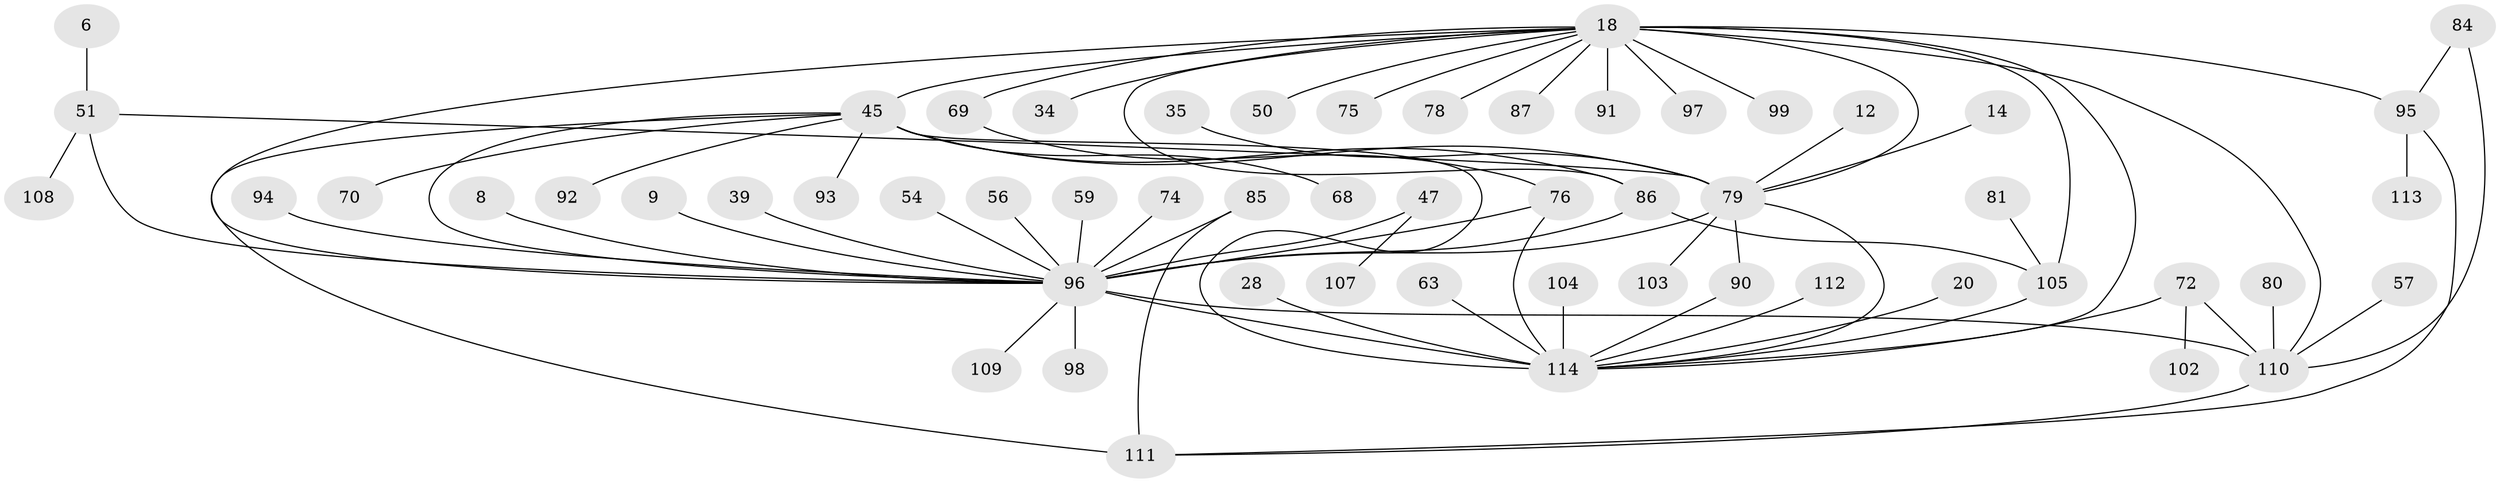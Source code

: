 // original degree distribution, {26: 0.008771929824561403, 17: 0.017543859649122806, 4: 0.11403508771929824, 12: 0.008771929824561403, 1: 0.4298245614035088, 2: 0.16666666666666666, 7: 0.043859649122807015, 13: 0.008771929824561403, 9: 0.008771929824561403, 6: 0.02631578947368421, 3: 0.14912280701754385, 8: 0.008771929824561403, 5: 0.008771929824561403}
// Generated by graph-tools (version 1.1) at 2025/47/03/09/25 04:47:46]
// undirected, 57 vertices, 76 edges
graph export_dot {
graph [start="1"]
  node [color=gray90,style=filled];
  6;
  8;
  9;
  12;
  14;
  18 [super="+3"];
  20;
  28;
  34;
  35;
  39;
  45 [super="+31+38"];
  47 [super="+29"];
  50;
  51 [super="+49"];
  54;
  56;
  57;
  59;
  63;
  68;
  69;
  70;
  72 [super="+42"];
  74;
  75;
  76;
  78 [super="+27"];
  79 [super="+5"];
  80;
  81 [super="+58"];
  84 [super="+37"];
  85;
  86 [super="+40"];
  87;
  90 [super="+33"];
  91;
  92;
  93;
  94;
  95;
  96 [super="+89"];
  97;
  98;
  99;
  102;
  103;
  104;
  105 [super="+22+46"];
  107;
  108;
  109;
  110 [super="+15"];
  111 [super="+101+100"];
  112;
  113;
  114 [super="+53+106"];
  6 -- 51;
  8 -- 96;
  9 -- 96;
  12 -- 79;
  14 -- 79 [weight=2];
  18 -- 79 [weight=3];
  18 -- 96 [weight=6];
  18 -- 110 [weight=4];
  18 -- 69;
  18 -- 75;
  18 -- 87;
  18 -- 91;
  18 -- 95 [weight=2];
  18 -- 97 [weight=2];
  18 -- 34;
  18 -- 99;
  18 -- 105 [weight=2];
  18 -- 50;
  18 -- 45 [weight=2];
  18 -- 78;
  18 -- 114;
  18 -- 86;
  20 -- 114;
  28 -- 114;
  35 -- 79;
  39 -- 96;
  45 -- 79 [weight=4];
  45 -- 86;
  45 -- 68;
  45 -- 70;
  45 -- 92;
  45 -- 93;
  45 -- 96;
  45 -- 111 [weight=2];
  45 -- 114 [weight=3];
  47 -- 107;
  47 -- 96 [weight=3];
  51 -- 79 [weight=2];
  51 -- 108;
  51 -- 96 [weight=2];
  54 -- 96;
  56 -- 96;
  57 -- 110;
  59 -- 96;
  63 -- 114;
  69 -- 76;
  72 -- 102;
  72 -- 110 [weight=2];
  72 -- 114 [weight=2];
  74 -- 96;
  76 -- 96 [weight=2];
  76 -- 114;
  79 -- 103;
  79 -- 90;
  79 -- 96 [weight=2];
  79 -- 114;
  80 -- 110;
  81 -- 105;
  84 -- 110;
  84 -- 95;
  85 -- 96;
  85 -- 111;
  86 -- 105 [weight=2];
  86 -- 96;
  90 -- 114 [weight=3];
  94 -- 96;
  95 -- 113;
  95 -- 111;
  96 -- 98;
  96 -- 109;
  96 -- 110 [weight=3];
  96 -- 114 [weight=4];
  104 -- 114 [weight=2];
  105 -- 114;
  110 -- 111;
  112 -- 114;
}
